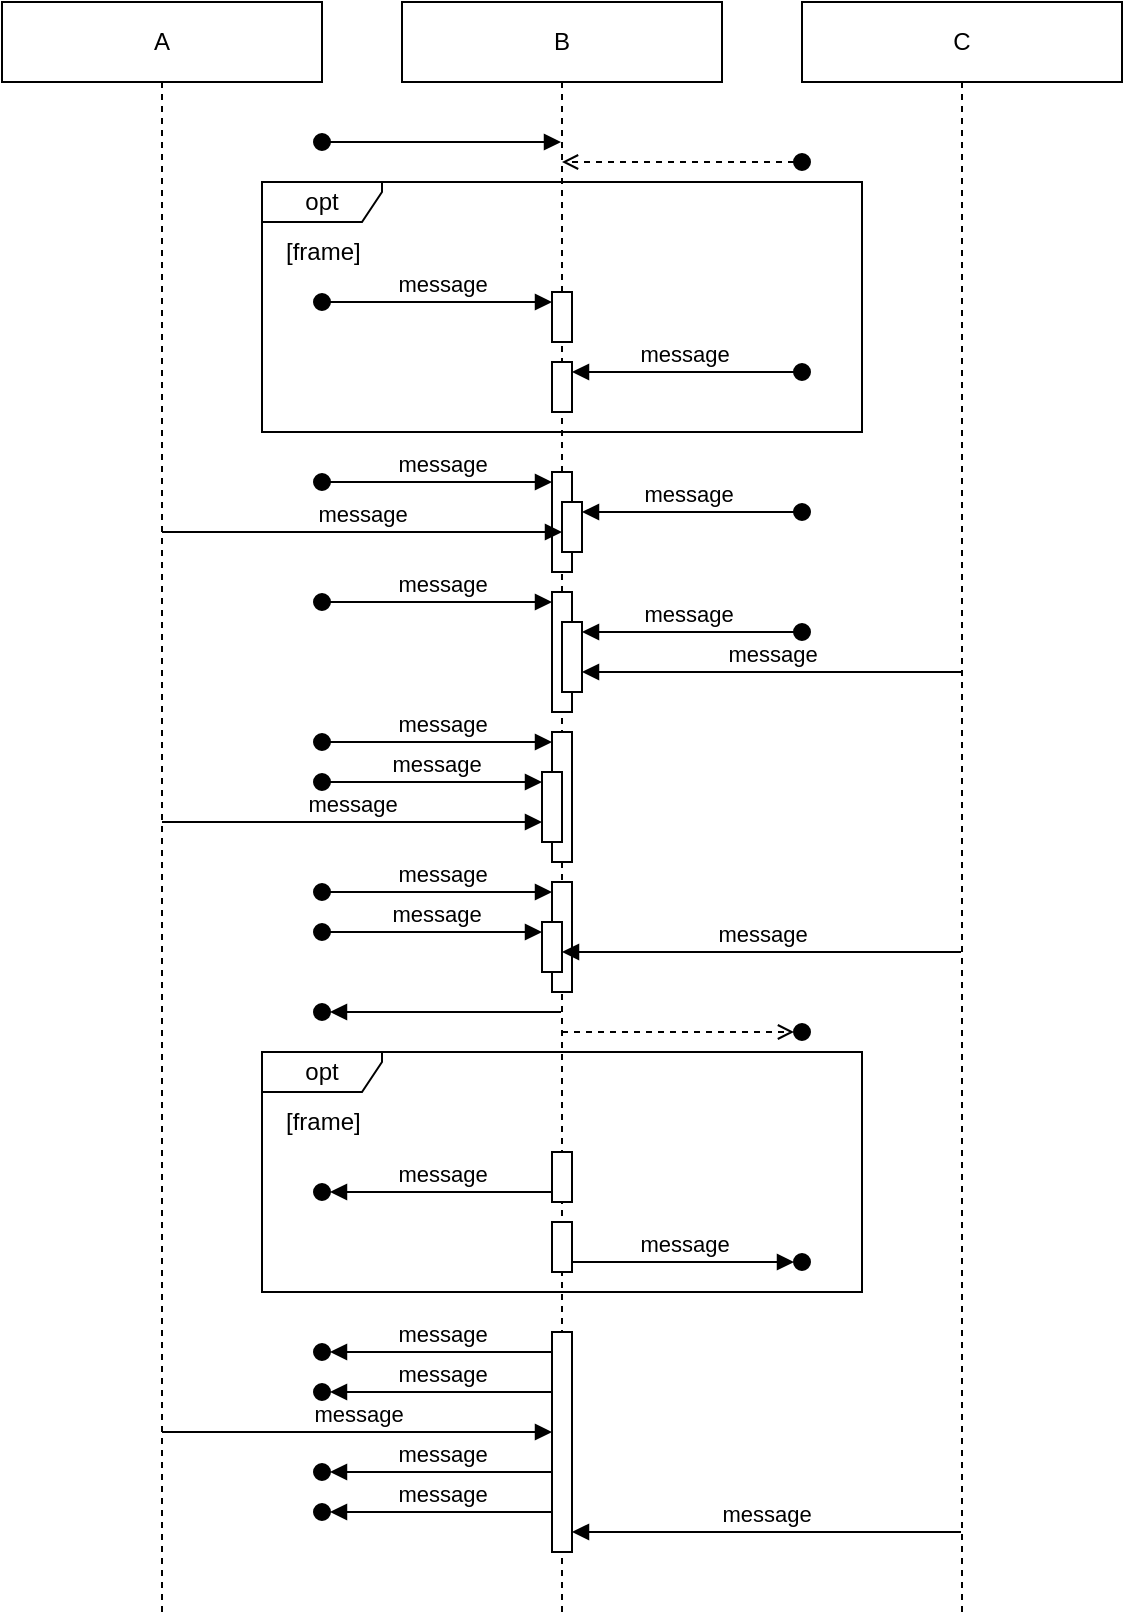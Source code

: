 <mxfile version="26.2.2">
  <diagram name="Diagram" id="test-1">
    <mxGraphModel dx="0" dy="0" grid="1" gridSize="10" guides="1" tooltips="1" connect="1" arrows="1" fold="1" page="0" pageScale="1" pageWidth="851" pageHeight="1100" background="#ffffff" math="0" shadow="0">
      <root>
        <mxCell id="0" />
        <mxCell id="1" parent="0" />
        <mxCell id="test-2" value="A" parent="1" style="shape=umlLifeline;perimeter=lifelinePerimeter;whiteSpace=wrap;html=1;container=1;dropTarget=0;collapsible=0;recursiveResize=0;outlineConnect=0;portConstraint=eastwest;newEdgeStyle={&quot;curved&quot;:0,&quot;rounded&quot;:0};size=40;" vertex="1">
          <mxGeometry x="0" y="0" width="160" height="805" as="geometry" />
        </mxCell>
        <mxCell id="test-3" value="B" parent="1" style="shape=umlLifeline;perimeter=lifelinePerimeter;whiteSpace=wrap;html=1;container=1;dropTarget=0;collapsible=0;recursiveResize=0;outlineConnect=0;portConstraint=eastwest;newEdgeStyle={&quot;curved&quot;:0,&quot;rounded&quot;:0};size=40;" vertex="1">
          <mxGeometry x="200" y="0" width="160" height="805" as="geometry" />
        </mxCell>
        <mxCell id="test-4" value="C" parent="1" style="shape=umlLifeline;perimeter=lifelinePerimeter;whiteSpace=wrap;html=1;container=1;dropTarget=0;collapsible=0;recursiveResize=0;outlineConnect=0;portConstraint=eastwest;newEdgeStyle={&quot;curved&quot;:0,&quot;rounded&quot;:0};size=40;" vertex="1">
          <mxGeometry x="400" y="0" width="160" height="805" as="geometry" />
        </mxCell>
        <mxCell id="test-5" value="" parent="1" style="ellipse;html=1;aspect=fixed;fillColor=#000000;" vertex="1">
          <mxGeometry x="156.0" y="66.0" width="8" height="8" as="geometry" />
        </mxCell>
        <mxCell id="test-6" value="" parent="1" style="html=1;curved=0;rounded=0;align=center;verticalAlign=bottom;endArrow=block;dashed=0;exitX=1;exitY=0.5;exitDx=0;exitDy=0;" edge="1" source="test-5" target="test-3">
          <mxGeometry relative="1" as="geometry">
            <mxPoint as="sourcePoint" />
            <mxPoint as="targetPoint" />
            <Array as="points">
              <mxPoint x="220.0" y="70" />
            </Array>
          </mxGeometry>
        </mxCell>
        <mxCell id="test-7" value="" parent="1" style="ellipse;html=1;aspect=fixed;fillColor=#000000;" vertex="1">
          <mxGeometry x="396.0" y="76.0" width="8" height="8" as="geometry" />
        </mxCell>
        <mxCell id="test-8" value="" parent="1" style="html=1;curved=0;rounded=0;align=center;verticalAlign=bottom;endArrow=open;dashed=1;exitX=0;exitY=0.5;exitDx=0;exitDy=0;" edge="1" source="test-7" target="test-3">
          <mxGeometry relative="1" as="geometry">
            <mxPoint as="sourcePoint" />
            <mxPoint as="targetPoint" />
            <Array as="points">
              <mxPoint x="340.0" y="80" />
            </Array>
          </mxGeometry>
        </mxCell>
        <mxCell id="test-9" value="opt" parent="1" style="shape=umlFrame;whiteSpace=wrap;html=1;pointerEvents=0;width=60;height=20;" vertex="1">
          <mxGeometry x="130.0" y="90" width="300.0" height="125" as="geometry" />
        </mxCell>
        <mxCell id="test-10" value="[frame]" parent="test-9" style="text;html=1;rounded=0;labelBackgroundColor=default;align=left;verticalAlign=middle;" vertex="1">
          <mxGeometry x="10" y="25" width="100" height="20" as="geometry" />
        </mxCell>
        <mxCell id="test-11" value="" parent="test-3" style="html=1;points=[[0,0,0,0,5],[0,1,0,0,-5],[1,0,0,0,5],[1,1,0,0,-5]];perimeter=orthogonalPerimeter;outlineConnect=0;targetShapes=umlLifeline;portConstraint=eastwest;newEdgeStyle={&quot;curved&quot;:0,&quot;rounded&quot;:0};" vertex="1">
          <mxGeometry x="75.0" y="145" width="10" height="25" as="geometry" />
        </mxCell>
        <mxCell id="test-12" value="" parent="1" style="ellipse;html=1;aspect=fixed;fillColor=#000000;" vertex="1">
          <mxGeometry x="156.0" y="146.0" width="8" height="8" as="geometry" />
        </mxCell>
        <mxCell id="test-13" value="message" parent="1" style="html=1;curved=0;rounded=0;align=center;verticalAlign=bottom;endArrow=block;dashed=0;exitX=1;exitY=0.5;exitDx=0;exitDy=0;entryX=0;entryY=0;entryDx=0;entryDy=5;" edge="1" source="test-12" target="test-11">
          <mxGeometry relative="1" as="geometry">
            <mxPoint as="sourcePoint" />
            <mxPoint as="targetPoint" />
            <Array as="points">
              <mxPoint x="220.0" y="150" />
            </Array>
          </mxGeometry>
        </mxCell>
        <mxCell id="test-14" value="" parent="test-3" style="html=1;points=[[0,0,0,0,5],[0,1,0,0,-5],[1,0,0,0,5],[1,1,0,0,-5]];perimeter=orthogonalPerimeter;outlineConnect=0;targetShapes=umlLifeline;portConstraint=eastwest;newEdgeStyle={&quot;curved&quot;:0,&quot;rounded&quot;:0};" vertex="1">
          <mxGeometry x="75.0" y="180" width="10" height="25" as="geometry" />
        </mxCell>
        <mxCell id="test-15" value="" parent="1" style="ellipse;html=1;aspect=fixed;fillColor=#000000;" vertex="1">
          <mxGeometry x="396.0" y="181.0" width="8" height="8" as="geometry" />
        </mxCell>
        <mxCell id="test-16" value="message" parent="1" style="html=1;curved=0;rounded=0;align=center;verticalAlign=bottom;endArrow=block;dashed=0;exitX=0;exitY=0.5;exitDx=0;exitDy=0;entryX=1;entryY=0;entryDx=0;entryDy=5;" edge="1" source="test-15" target="test-14">
          <mxGeometry relative="1" as="geometry">
            <mxPoint as="sourcePoint" />
            <mxPoint as="targetPoint" />
            <Array as="points">
              <mxPoint x="340.0" y="185" />
            </Array>
          </mxGeometry>
        </mxCell>
        <mxCell id="test-17" value="" parent="test-3" style="html=1;points=[[0,0,0,0,5],[0,1,0,0,-5],[1,0,0,0,5],[1,1,0,0,-5]];perimeter=orthogonalPerimeter;outlineConnect=0;targetShapes=umlLifeline;portConstraint=eastwest;newEdgeStyle={&quot;curved&quot;:0,&quot;rounded&quot;:0};" vertex="1">
          <mxGeometry x="75.0" y="235" width="10" height="50" as="geometry" />
        </mxCell>
        <mxCell id="test-18" value="" parent="1" style="ellipse;html=1;aspect=fixed;fillColor=#000000;" vertex="1">
          <mxGeometry x="156.0" y="236.0" width="8" height="8" as="geometry" />
        </mxCell>
        <mxCell id="test-19" value="message" parent="1" style="html=1;curved=0;rounded=0;align=center;verticalAlign=bottom;endArrow=block;dashed=0;exitX=1;exitY=0.5;exitDx=0;exitDy=0;entryX=0;entryY=0;entryDx=0;entryDy=5;" edge="1" source="test-18" target="test-17">
          <mxGeometry relative="1" as="geometry">
            <mxPoint as="sourcePoint" />
            <mxPoint as="targetPoint" />
            <Array as="points">
              <mxPoint x="220.0" y="240" />
            </Array>
          </mxGeometry>
        </mxCell>
        <mxCell id="test-20" value="" parent="test-3" style="html=1;points=[[0,0,0,0,5],[0,1,0,0,-5],[1,0,0,0,5],[1,1,0,0,-5]];perimeter=orthogonalPerimeter;outlineConnect=0;targetShapes=umlLifeline;portConstraint=eastwest;newEdgeStyle={&quot;curved&quot;:0,&quot;rounded&quot;:0};" vertex="1">
          <mxGeometry x="80.0" y="250" width="10" height="25" as="geometry" />
        </mxCell>
        <mxCell id="test-21" value="" parent="1" style="ellipse;html=1;aspect=fixed;fillColor=#000000;" vertex="1">
          <mxGeometry x="396.0" y="251.0" width="8" height="8" as="geometry" />
        </mxCell>
        <mxCell id="test-22" value="message" parent="1" style="html=1;curved=0;rounded=0;align=center;verticalAlign=bottom;endArrow=block;dashed=0;exitX=0;exitY=0.5;exitDx=0;exitDy=0;entryX=1;entryY=0;entryDx=0;entryDy=5;" edge="1" source="test-21" target="test-20">
          <mxGeometry relative="1" as="geometry">
            <mxPoint as="sourcePoint" />
            <mxPoint as="targetPoint" />
            <Array as="points">
              <mxPoint x="340.0" y="255" />
            </Array>
          </mxGeometry>
        </mxCell>
        <mxCell id="test-23" value="message" parent="1" style="html=1;curved=0;rounded=0;align=center;verticalAlign=bottom;endArrow=block;dashed=0;" edge="1" source="test-2" target="test-20">
          <mxGeometry relative="1" as="geometry">
            <mxPoint as="sourcePoint" />
            <mxPoint as="targetPoint" />
            <Array as="points">
              <mxPoint x="180.0" y="265" />
            </Array>
          </mxGeometry>
        </mxCell>
        <mxCell id="test-24" value="" parent="test-3" style="html=1;points=[[0,0,0,0,5],[0,1,0,0,-5],[1,0,0,0,5],[1,1,0,0,-5]];perimeter=orthogonalPerimeter;outlineConnect=0;targetShapes=umlLifeline;portConstraint=eastwest;newEdgeStyle={&quot;curved&quot;:0,&quot;rounded&quot;:0};" vertex="1">
          <mxGeometry x="75.0" y="295" width="10" height="60" as="geometry" />
        </mxCell>
        <mxCell id="test-25" value="" parent="1" style="ellipse;html=1;aspect=fixed;fillColor=#000000;" vertex="1">
          <mxGeometry x="156.0" y="296.0" width="8" height="8" as="geometry" />
        </mxCell>
        <mxCell id="test-26" value="message" parent="1" style="html=1;curved=0;rounded=0;align=center;verticalAlign=bottom;endArrow=block;dashed=0;exitX=1;exitY=0.5;exitDx=0;exitDy=0;entryX=0;entryY=0;entryDx=0;entryDy=5;" edge="1" source="test-25" target="test-24">
          <mxGeometry relative="1" as="geometry">
            <mxPoint as="sourcePoint" />
            <mxPoint as="targetPoint" />
            <Array as="points">
              <mxPoint x="220.0" y="300" />
            </Array>
          </mxGeometry>
        </mxCell>
        <mxCell id="test-27" value="" parent="test-3" style="html=1;points=[[0,0,0,0,5],[0,1,0,0,-5],[1,0,0,0,5],[1,1,0,0,-5]];perimeter=orthogonalPerimeter;outlineConnect=0;targetShapes=umlLifeline;portConstraint=eastwest;newEdgeStyle={&quot;curved&quot;:0,&quot;rounded&quot;:0};" vertex="1">
          <mxGeometry x="80.0" y="310" width="10" height="35" as="geometry" />
        </mxCell>
        <mxCell id="test-28" value="" parent="1" style="ellipse;html=1;aspect=fixed;fillColor=#000000;" vertex="1">
          <mxGeometry x="396.0" y="311.0" width="8" height="8" as="geometry" />
        </mxCell>
        <mxCell id="test-29" value="message" parent="1" style="html=1;curved=0;rounded=0;align=center;verticalAlign=bottom;endArrow=block;dashed=0;exitX=0;exitY=0.5;exitDx=0;exitDy=0;entryX=1;entryY=0;entryDx=0;entryDy=5;" edge="1" source="test-28" target="test-27">
          <mxGeometry relative="1" as="geometry">
            <mxPoint as="sourcePoint" />
            <mxPoint as="targetPoint" />
            <Array as="points">
              <mxPoint x="340.0" y="315" />
            </Array>
          </mxGeometry>
        </mxCell>
        <mxCell id="test-30" value="message" parent="1" style="html=1;curved=0;rounded=0;align=center;verticalAlign=bottom;endArrow=block;dashed=0;" edge="1" source="test-4" target="test-27">
          <mxGeometry relative="1" as="geometry">
            <mxPoint as="sourcePoint" />
            <mxPoint as="targetPoint" />
            <Array as="points">
              <mxPoint x="380.0" y="335" />
            </Array>
          </mxGeometry>
        </mxCell>
        <mxCell id="test-31" value="" parent="test-3" style="html=1;points=[[0,0,0,0,5],[0,1,0,0,-5],[1,0,0,0,5],[1,1,0,0,-5]];perimeter=orthogonalPerimeter;outlineConnect=0;targetShapes=umlLifeline;portConstraint=eastwest;newEdgeStyle={&quot;curved&quot;:0,&quot;rounded&quot;:0};" vertex="1">
          <mxGeometry x="75.0" y="365" width="10" height="65" as="geometry" />
        </mxCell>
        <mxCell id="test-32" value="" parent="1" style="ellipse;html=1;aspect=fixed;fillColor=#000000;" vertex="1">
          <mxGeometry x="156.0" y="366.0" width="8" height="8" as="geometry" />
        </mxCell>
        <mxCell id="test-33" value="message" parent="1" style="html=1;curved=0;rounded=0;align=center;verticalAlign=bottom;endArrow=block;dashed=0;exitX=1;exitY=0.5;exitDx=0;exitDy=0;entryX=0;entryY=0;entryDx=0;entryDy=5;" edge="1" source="test-32" target="test-31">
          <mxGeometry relative="1" as="geometry">
            <mxPoint as="sourcePoint" />
            <mxPoint as="targetPoint" />
            <Array as="points">
              <mxPoint x="220.0" y="370" />
            </Array>
          </mxGeometry>
        </mxCell>
        <mxCell id="test-34" value="" parent="test-3" style="html=1;points=[[0,0,0,0,5],[0,1,0,0,-5],[1,0,0,0,5],[1,1,0,0,-5]];perimeter=orthogonalPerimeter;outlineConnect=0;targetShapes=umlLifeline;portConstraint=eastwest;newEdgeStyle={&quot;curved&quot;:0,&quot;rounded&quot;:0};" vertex="1">
          <mxGeometry x="70.0" y="385" width="10" height="35" as="geometry" />
        </mxCell>
        <mxCell id="test-35" value="" parent="1" style="ellipse;html=1;aspect=fixed;fillColor=#000000;" vertex="1">
          <mxGeometry x="156.0" y="386.0" width="8" height="8" as="geometry" />
        </mxCell>
        <mxCell id="test-36" value="message" parent="1" style="html=1;curved=0;rounded=0;align=center;verticalAlign=bottom;endArrow=block;dashed=0;exitX=1;exitY=0.5;exitDx=0;exitDy=0;entryX=0;entryY=0;entryDx=0;entryDy=5;" edge="1" source="test-35" target="test-34">
          <mxGeometry relative="1" as="geometry">
            <mxPoint as="sourcePoint" />
            <mxPoint as="targetPoint" />
            <Array as="points">
              <mxPoint x="220.0" y="390" />
            </Array>
          </mxGeometry>
        </mxCell>
        <mxCell id="test-37" value="message" parent="1" style="html=1;curved=0;rounded=0;align=center;verticalAlign=bottom;endArrow=block;dashed=0;" edge="1" source="test-2" target="test-34">
          <mxGeometry relative="1" as="geometry">
            <mxPoint as="sourcePoint" />
            <mxPoint as="targetPoint" />
            <Array as="points">
              <mxPoint x="180.0" y="410" />
            </Array>
          </mxGeometry>
        </mxCell>
        <mxCell id="test-38" value="" parent="test-3" style="html=1;points=[[0,0,0,0,5],[0,1,0,0,-5],[1,0,0,0,5],[1,1,0,0,-5]];perimeter=orthogonalPerimeter;outlineConnect=0;targetShapes=umlLifeline;portConstraint=eastwest;newEdgeStyle={&quot;curved&quot;:0,&quot;rounded&quot;:0};" vertex="1">
          <mxGeometry x="75.0" y="440" width="10" height="55" as="geometry" />
        </mxCell>
        <mxCell id="test-39" value="" parent="1" style="ellipse;html=1;aspect=fixed;fillColor=#000000;" vertex="1">
          <mxGeometry x="156.0" y="441.0" width="8" height="8" as="geometry" />
        </mxCell>
        <mxCell id="test-40" value="message" parent="1" style="html=1;curved=0;rounded=0;align=center;verticalAlign=bottom;endArrow=block;dashed=0;exitX=1;exitY=0.5;exitDx=0;exitDy=0;entryX=0;entryY=0;entryDx=0;entryDy=5;" edge="1" source="test-39" target="test-38">
          <mxGeometry relative="1" as="geometry">
            <mxPoint as="sourcePoint" />
            <mxPoint as="targetPoint" />
            <Array as="points">
              <mxPoint x="220.0" y="445" />
            </Array>
          </mxGeometry>
        </mxCell>
        <mxCell id="test-41" value="" parent="test-3" style="html=1;points=[[0,0,0,0,5],[0,1,0,0,-5],[1,0,0,0,5],[1,1,0,0,-5]];perimeter=orthogonalPerimeter;outlineConnect=0;targetShapes=umlLifeline;portConstraint=eastwest;newEdgeStyle={&quot;curved&quot;:0,&quot;rounded&quot;:0};" vertex="1">
          <mxGeometry x="70.0" y="460" width="10" height="25" as="geometry" />
        </mxCell>
        <mxCell id="test-42" value="" parent="1" style="ellipse;html=1;aspect=fixed;fillColor=#000000;" vertex="1">
          <mxGeometry x="156.0" y="461.0" width="8" height="8" as="geometry" />
        </mxCell>
        <mxCell id="test-43" value="message" parent="1" style="html=1;curved=0;rounded=0;align=center;verticalAlign=bottom;endArrow=block;dashed=0;exitX=1;exitY=0.5;exitDx=0;exitDy=0;entryX=0;entryY=0;entryDx=0;entryDy=5;" edge="1" source="test-42" target="test-41">
          <mxGeometry relative="1" as="geometry">
            <mxPoint as="sourcePoint" />
            <mxPoint as="targetPoint" />
            <Array as="points">
              <mxPoint x="220.0" y="465" />
            </Array>
          </mxGeometry>
        </mxCell>
        <mxCell id="test-44" value="message" parent="1" style="html=1;curved=0;rounded=0;align=center;verticalAlign=bottom;endArrow=block;dashed=0;" edge="1" source="test-4" target="test-41">
          <mxGeometry relative="1" as="geometry">
            <mxPoint as="sourcePoint" />
            <mxPoint as="targetPoint" />
            <Array as="points">
              <mxPoint x="380.0" y="475" />
            </Array>
          </mxGeometry>
        </mxCell>
        <mxCell id="test-45" value="" parent="1" style="ellipse;html=1;aspect=fixed;fillColor=#000000;" vertex="1">
          <mxGeometry x="156.0" y="501.0" width="8" height="8" as="geometry" />
        </mxCell>
        <mxCell id="test-46" value="" parent="1" style="html=1;curved=0;rounded=0;align=center;verticalAlign=bottom;endArrow=block;dashed=0;entryX=1;entryY=0.5;entryDx=0;entryDy=0;" edge="1" source="test-3" target="test-45">
          <mxGeometry relative="1" as="geometry">
            <mxPoint as="sourcePoint" />
            <mxPoint as="targetPoint" />
          </mxGeometry>
        </mxCell>
        <mxCell id="test-47" value="" parent="1" style="ellipse;html=1;aspect=fixed;fillColor=#000000;" vertex="1">
          <mxGeometry x="396.0" y="511.0" width="8" height="8" as="geometry" />
        </mxCell>
        <mxCell id="test-48" value="" parent="1" style="html=1;curved=0;rounded=0;align=center;verticalAlign=bottom;endArrow=open;dashed=1;entryX=0;entryY=0.5;entryDx=0;entryDy=0;" edge="1" source="test-3" target="test-47">
          <mxGeometry relative="1" as="geometry">
            <mxPoint as="sourcePoint" />
            <mxPoint as="targetPoint" />
          </mxGeometry>
        </mxCell>
        <mxCell id="test-49" value="opt" parent="1" style="shape=umlFrame;whiteSpace=wrap;html=1;pointerEvents=0;width=60;height=20;" vertex="1">
          <mxGeometry x="130.0" y="525" width="300.0" height="120" as="geometry" />
        </mxCell>
        <mxCell id="test-50" value="[frame]" parent="test-49" style="text;html=1;rounded=0;labelBackgroundColor=default;align=left;verticalAlign=middle;" vertex="1">
          <mxGeometry x="10" y="25" width="100" height="20" as="geometry" />
        </mxCell>
        <mxCell id="test-51" value="" parent="test-3" style="html=1;points=[[0,0,0,0,5],[0,1,0,0,-5],[1,0,0,0,5],[1,1,0,0,-5]];perimeter=orthogonalPerimeter;outlineConnect=0;targetShapes=umlLifeline;portConstraint=eastwest;newEdgeStyle={&quot;curved&quot;:0,&quot;rounded&quot;:0};" vertex="1">
          <mxGeometry x="75.0" y="575" width="10" height="25" as="geometry" />
        </mxCell>
        <mxCell id="test-52" value="" parent="1" style="ellipse;html=1;aspect=fixed;fillColor=#000000;" vertex="1">
          <mxGeometry x="156.0" y="591.0" width="8" height="8" as="geometry" />
        </mxCell>
        <mxCell id="test-53" value="message" parent="1" style="html=1;curved=0;rounded=0;align=center;verticalAlign=bottom;endArrow=block;dashed=0;exitX=0;exitY=1;exitDx=0;exitDy=-5;entryX=1;entryY=0.5;entryDx=0;entryDy=0;" edge="1" source="test-51" target="test-52">
          <mxGeometry relative="1" as="geometry">
            <mxPoint as="sourcePoint" />
            <mxPoint as="targetPoint" />
          </mxGeometry>
        </mxCell>
        <mxCell id="test-54" value="" parent="test-3" style="html=1;points=[[0,0,0,0,5],[0,1,0,0,-5],[1,0,0,0,5],[1,1,0,0,-5]];perimeter=orthogonalPerimeter;outlineConnect=0;targetShapes=umlLifeline;portConstraint=eastwest;newEdgeStyle={&quot;curved&quot;:0,&quot;rounded&quot;:0};" vertex="1">
          <mxGeometry x="75.0" y="610" width="10" height="25" as="geometry" />
        </mxCell>
        <mxCell id="test-55" value="" parent="1" style="ellipse;html=1;aspect=fixed;fillColor=#000000;" vertex="1">
          <mxGeometry x="396.0" y="626.0" width="8" height="8" as="geometry" />
        </mxCell>
        <mxCell id="test-56" value="message" parent="1" style="html=1;curved=0;rounded=0;align=center;verticalAlign=bottom;endArrow=block;dashed=0;exitX=1;exitY=1;exitDx=0;exitDy=-5;entryX=0;entryY=0.5;entryDx=0;entryDy=0;" edge="1" source="test-54" target="test-55">
          <mxGeometry relative="1" as="geometry">
            <mxPoint as="sourcePoint" />
            <mxPoint as="targetPoint" />
          </mxGeometry>
        </mxCell>
        <mxCell id="test-57" value="" parent="test-3" style="html=1;points=[[0,0,0,0,5],[0,1,0,0,-5],[1,0,0,0,5],[1,1,0,0,-5]];perimeter=orthogonalPerimeter;outlineConnect=0;targetShapes=umlLifeline;portConstraint=eastwest;newEdgeStyle={&quot;curved&quot;:0,&quot;rounded&quot;:0};" vertex="1">
          <mxGeometry x="75.0" y="665" width="10" height="110" as="geometry" />
        </mxCell>
        <mxCell id="test-58" value="" parent="1" style="ellipse;html=1;aspect=fixed;fillColor=#000000;" vertex="1">
          <mxGeometry x="156.0" y="671.0" width="8" height="8" as="geometry" />
        </mxCell>
        <mxCell id="test-59" value="message" parent="1" style="html=1;curved=0;rounded=0;align=center;verticalAlign=bottom;endArrow=block;dashed=0;entryX=1;entryY=0.5;entryDx=0;entryDy=0;" edge="1" source="test-57" target="test-58">
          <mxGeometry relative="1" as="geometry">
            <mxPoint as="sourcePoint" />
            <mxPoint as="targetPoint" />
          </mxGeometry>
        </mxCell>
        <mxCell id="test-60" value="" parent="1" style="ellipse;html=1;aspect=fixed;fillColor=#000000;" vertex="1">
          <mxGeometry x="156.0" y="691.0" width="8" height="8" as="geometry" />
        </mxCell>
        <mxCell id="test-61" value="message" parent="1" style="html=1;curved=0;rounded=0;align=center;verticalAlign=bottom;endArrow=block;dashed=0;entryX=1;entryY=0.5;entryDx=0;entryDy=0;" edge="1" source="test-57" target="test-60">
          <mxGeometry relative="1" as="geometry">
            <mxPoint as="sourcePoint" />
            <mxPoint as="targetPoint" />
          </mxGeometry>
        </mxCell>
        <mxCell id="test-62" value="message" parent="1" style="html=1;curved=0;rounded=0;align=center;verticalAlign=bottom;endArrow=block;dashed=0;" edge="1" source="test-2" target="test-57">
          <mxGeometry relative="1" as="geometry">
            <mxPoint as="sourcePoint" />
            <mxPoint as="targetPoint" />
            <Array as="points">
              <mxPoint x="180.0" y="715" />
            </Array>
          </mxGeometry>
        </mxCell>
        <mxCell id="test-63" value="" parent="1" style="ellipse;html=1;aspect=fixed;fillColor=#000000;" vertex="1">
          <mxGeometry x="156.0" y="731.0" width="8" height="8" as="geometry" />
        </mxCell>
        <mxCell id="test-64" value="message" parent="1" style="html=1;curved=0;rounded=0;align=center;verticalAlign=bottom;endArrow=block;dashed=0;entryX=1;entryY=0.5;entryDx=0;entryDy=0;" edge="1" source="test-57" target="test-63">
          <mxGeometry relative="1" as="geometry">
            <mxPoint as="sourcePoint" />
            <mxPoint as="targetPoint" />
          </mxGeometry>
        </mxCell>
        <mxCell id="test-65" value="" parent="1" style="ellipse;html=1;aspect=fixed;fillColor=#000000;" vertex="1">
          <mxGeometry x="156.0" y="751.0" width="8" height="8" as="geometry" />
        </mxCell>
        <mxCell id="test-66" value="message" parent="1" style="html=1;curved=0;rounded=0;align=center;verticalAlign=bottom;endArrow=block;dashed=0;entryX=1;entryY=0.5;entryDx=0;entryDy=0;" edge="1" source="test-57" target="test-65">
          <mxGeometry relative="1" as="geometry">
            <mxPoint as="sourcePoint" />
            <mxPoint as="targetPoint" />
          </mxGeometry>
        </mxCell>
        <mxCell id="test-67" value="message" parent="1" style="html=1;curved=0;rounded=0;align=center;verticalAlign=bottom;endArrow=block;dashed=0;" edge="1" source="test-4" target="test-57">
          <mxGeometry relative="1" as="geometry">
            <mxPoint as="sourcePoint" />
            <mxPoint as="targetPoint" />
            <Array as="points">
              <mxPoint x="380.0" y="765" />
            </Array>
          </mxGeometry>
        </mxCell>
      </root>
    </mxGraphModel>
  </diagram>
</mxfile>
